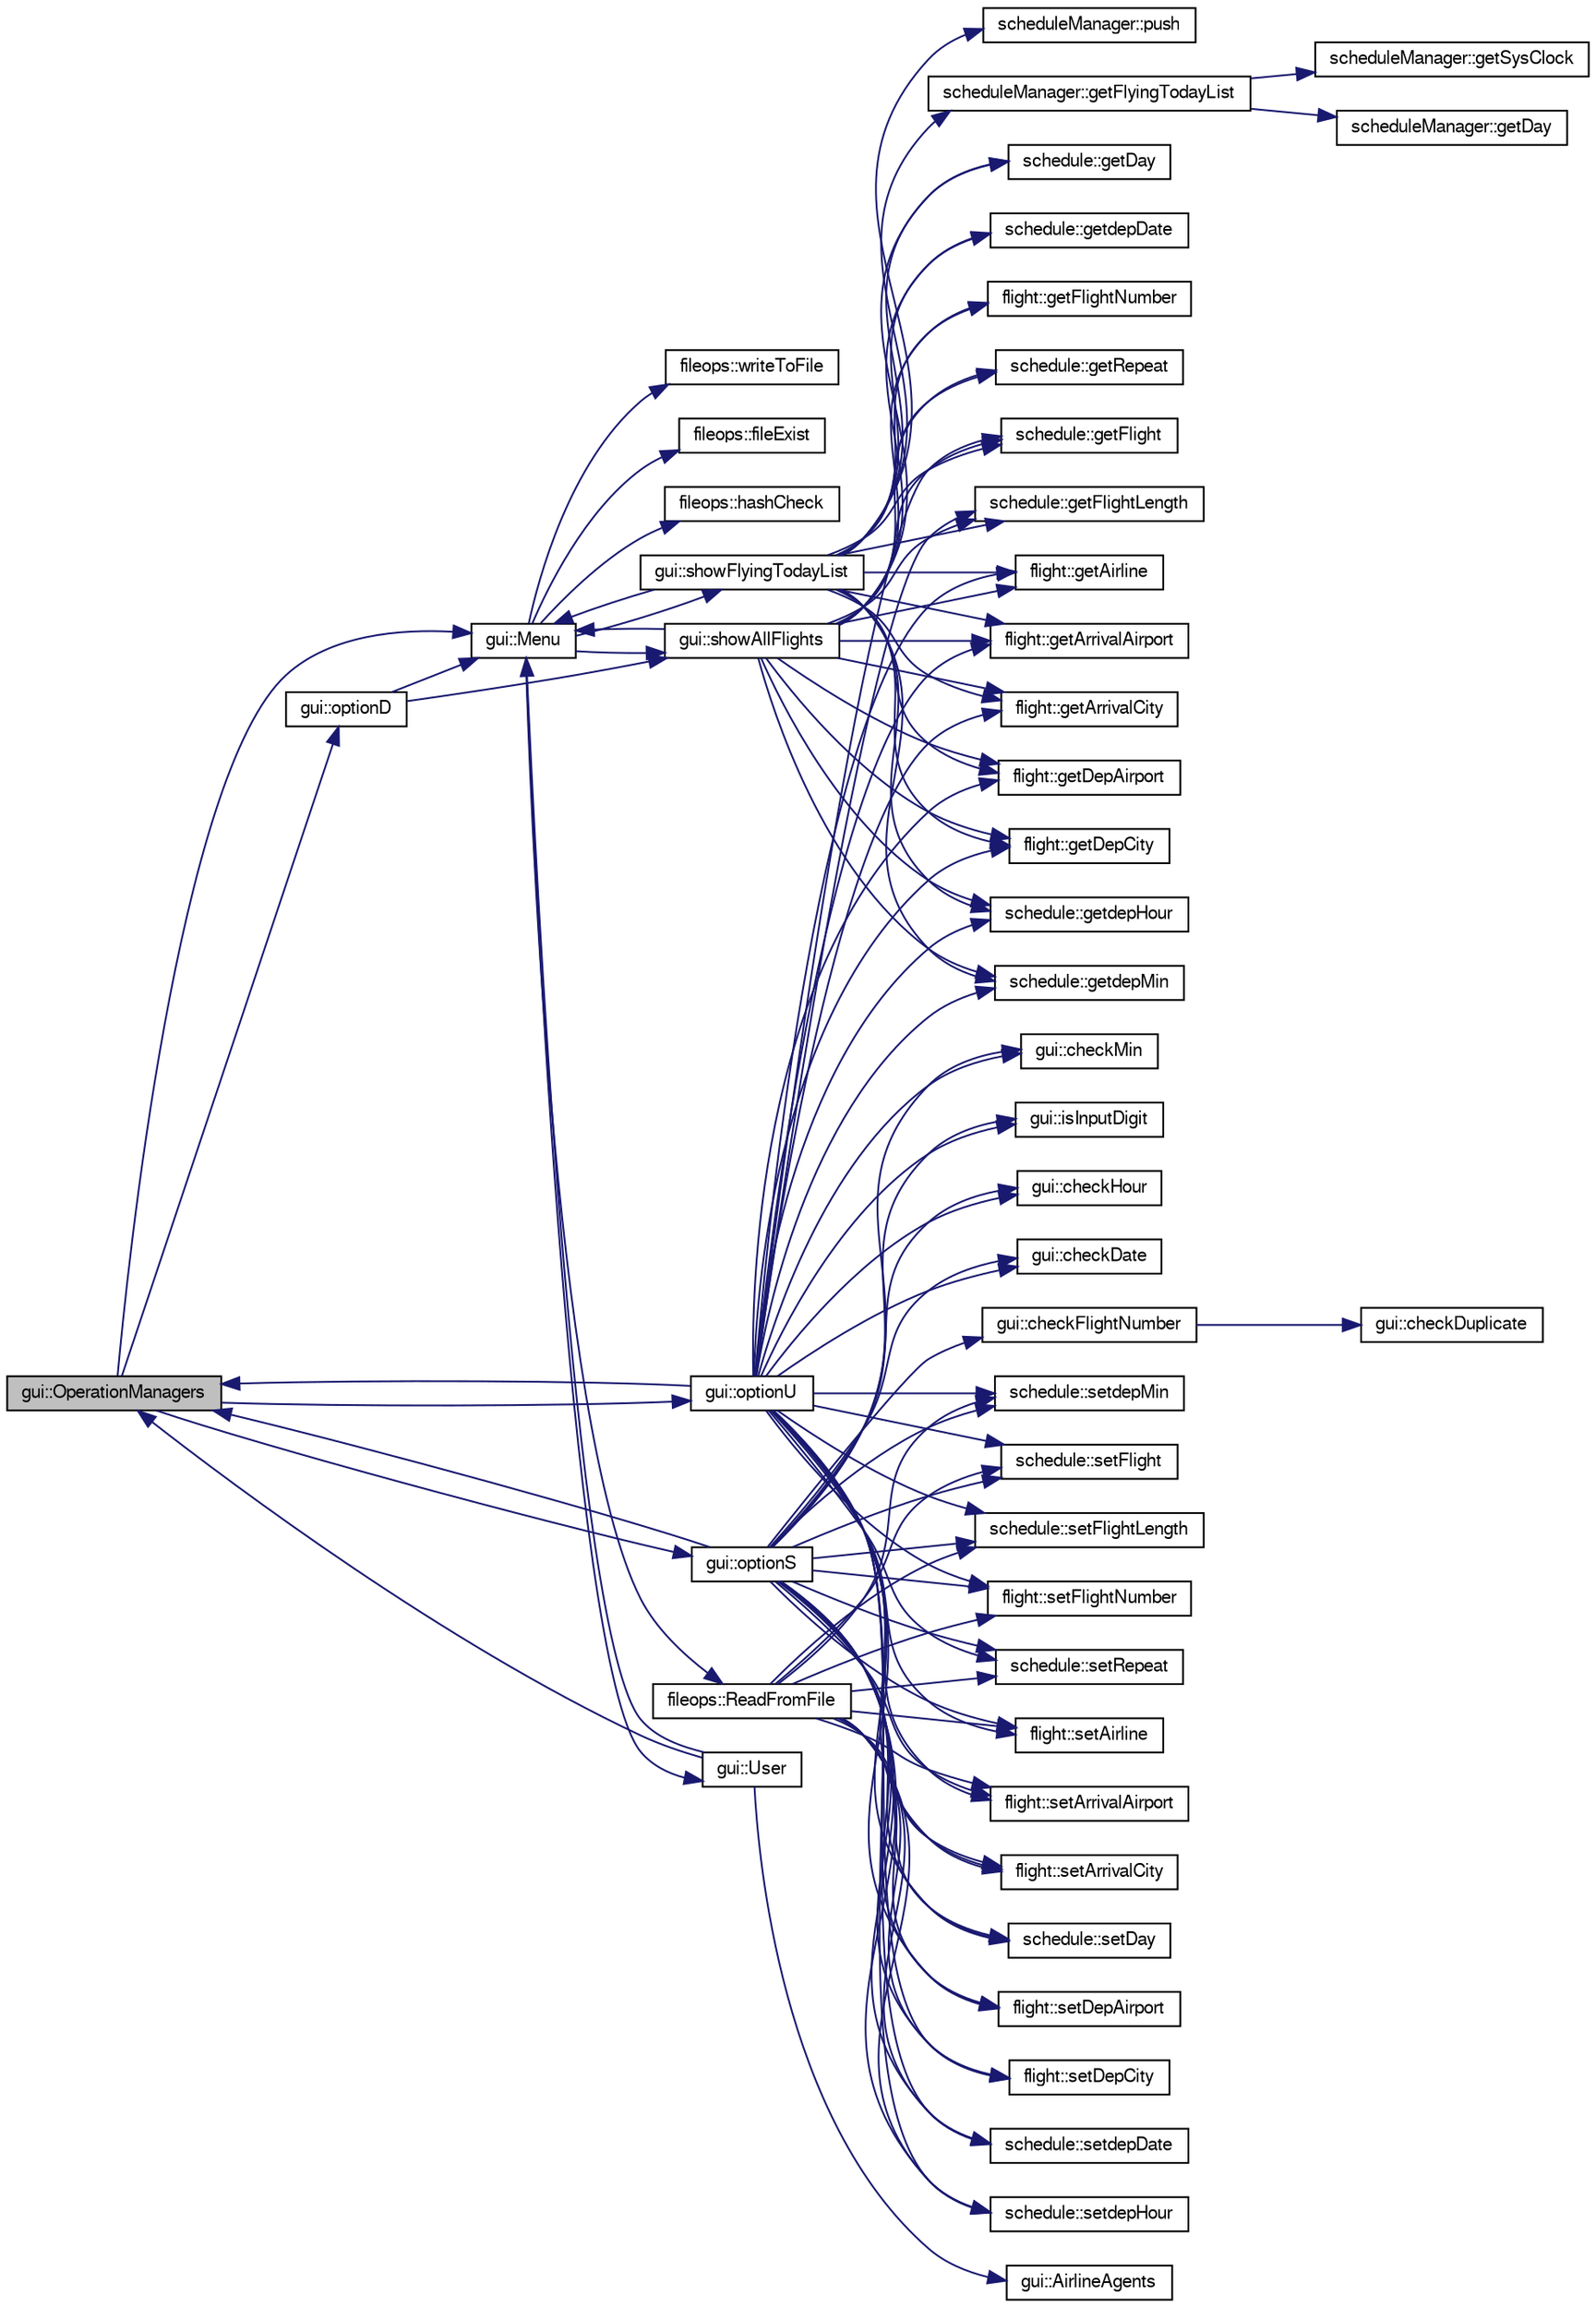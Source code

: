 digraph G
{
  edge [fontname="FreeSans",fontsize="10",labelfontname="FreeSans",labelfontsize="10"];
  node [fontname="FreeSans",fontsize="10",shape=record];
  rankdir=LR;
  Node1 [label="gui::OperationManagers",height=0.2,width=0.4,color="black", fillcolor="grey75", style="filled" fontcolor="black"];
  Node1 -> Node2 [color="midnightblue",fontsize="10",style="solid",fontname="FreeSans"];
  Node2 [label="gui::Menu",height=0.2,width=0.4,color="black", fillcolor="white", style="filled",URL="$classgui.html#a57cd3dc1eca1d8cb7aabb9fa75d79702"];
  Node2 -> Node3 [color="midnightblue",fontsize="10",style="solid",fontname="FreeSans"];
  Node3 [label="fileops::fileExist",height=0.2,width=0.4,color="black", fillcolor="white", style="filled",URL="$classfileops.html#ac05aff8afc2232d4407428a17177760d"];
  Node2 -> Node4 [color="midnightblue",fontsize="10",style="solid",fontname="FreeSans"];
  Node4 [label="fileops::hashCheck",height=0.2,width=0.4,color="black", fillcolor="white", style="filled",URL="$classfileops.html#a978fbcad1782aae513c2690bd43985c3",tooltip="constructor"];
  Node2 -> Node5 [color="midnightblue",fontsize="10",style="solid",fontname="FreeSans"];
  Node5 [label="fileops::ReadFromFile",height=0.2,width=0.4,color="black", fillcolor="white", style="filled",URL="$classfileops.html#ae29d933450817ab66cd743382ce65226"];
  Node5 -> Node6 [color="midnightblue",fontsize="10",style="solid",fontname="FreeSans"];
  Node6 [label="flight::setAirline",height=0.2,width=0.4,color="black", fillcolor="white", style="filled",URL="$classflight.html#a9b9d3cb6dafe910496a7203e53c003bc"];
  Node5 -> Node7 [color="midnightblue",fontsize="10",style="solid",fontname="FreeSans"];
  Node7 [label="flight::setArrivalAirport",height=0.2,width=0.4,color="black", fillcolor="white", style="filled",URL="$classflight.html#ab405d191d48815c5261fa308a3f9f52d"];
  Node5 -> Node8 [color="midnightblue",fontsize="10",style="solid",fontname="FreeSans"];
  Node8 [label="flight::setArrivalCity",height=0.2,width=0.4,color="black", fillcolor="white", style="filled",URL="$classflight.html#a2b85fd93fec21ae69e69672ade17792a"];
  Node5 -> Node9 [color="midnightblue",fontsize="10",style="solid",fontname="FreeSans"];
  Node9 [label="schedule::setDay",height=0.2,width=0.4,color="black", fillcolor="white", style="filled",URL="$classschedule.html#a22e87219c8294e9de8fbdaa54774b055"];
  Node5 -> Node10 [color="midnightblue",fontsize="10",style="solid",fontname="FreeSans"];
  Node10 [label="flight::setDepAirport",height=0.2,width=0.4,color="black", fillcolor="white", style="filled",URL="$classflight.html#a5a986561f3f4c327a8de2fe08531ba35"];
  Node5 -> Node11 [color="midnightblue",fontsize="10",style="solid",fontname="FreeSans"];
  Node11 [label="flight::setDepCity",height=0.2,width=0.4,color="black", fillcolor="white", style="filled",URL="$classflight.html#ae72ff1bc7737b1af276caea61f2064f2"];
  Node5 -> Node12 [color="midnightblue",fontsize="10",style="solid",fontname="FreeSans"];
  Node12 [label="schedule::setdepDate",height=0.2,width=0.4,color="black", fillcolor="white", style="filled",URL="$classschedule.html#ae6a17a326a61bb56a35d560ac8b19f30"];
  Node5 -> Node13 [color="midnightblue",fontsize="10",style="solid",fontname="FreeSans"];
  Node13 [label="schedule::setdepHour",height=0.2,width=0.4,color="black", fillcolor="white", style="filled",URL="$classschedule.html#a2ed0c928e820268243f50e87a9d3152b"];
  Node5 -> Node14 [color="midnightblue",fontsize="10",style="solid",fontname="FreeSans"];
  Node14 [label="schedule::setdepMin",height=0.2,width=0.4,color="black", fillcolor="white", style="filled",URL="$classschedule.html#a4388423852353550ad95e951a6d1a87e"];
  Node5 -> Node15 [color="midnightblue",fontsize="10",style="solid",fontname="FreeSans"];
  Node15 [label="schedule::setFlight",height=0.2,width=0.4,color="black", fillcolor="white", style="filled",URL="$classschedule.html#a87b22904a4a878fe9c9f543f03263455"];
  Node5 -> Node16 [color="midnightblue",fontsize="10",style="solid",fontname="FreeSans"];
  Node16 [label="schedule::setFlightLength",height=0.2,width=0.4,color="black", fillcolor="white", style="filled",URL="$classschedule.html#a4de86e70a6e4656d1ba33c33e5be6519"];
  Node5 -> Node17 [color="midnightblue",fontsize="10",style="solid",fontname="FreeSans"];
  Node17 [label="flight::setFlightNumber",height=0.2,width=0.4,color="black", fillcolor="white", style="filled",URL="$classflight.html#ad96b9c1b09264926e46b6da8fc09be16"];
  Node5 -> Node18 [color="midnightblue",fontsize="10",style="solid",fontname="FreeSans"];
  Node18 [label="schedule::setRepeat",height=0.2,width=0.4,color="black", fillcolor="white", style="filled",URL="$classschedule.html#ab3062e5b711d0598e8270d5dc2f691f5"];
  Node2 -> Node19 [color="midnightblue",fontsize="10",style="solid",fontname="FreeSans"];
  Node19 [label="gui::showAllFlights",height=0.2,width=0.4,color="black", fillcolor="white", style="filled",URL="$classgui.html#a5c6627bafacf8ced6dde1abc32e8dea8"];
  Node19 -> Node20 [color="midnightblue",fontsize="10",style="solid",fontname="FreeSans"];
  Node20 [label="flight::getAirline",height=0.2,width=0.4,color="black", fillcolor="white", style="filled",URL="$classflight.html#a9ddf1d9cbb17b5f4a86654780dc6f6db"];
  Node19 -> Node21 [color="midnightblue",fontsize="10",style="solid",fontname="FreeSans"];
  Node21 [label="flight::getArrivalAirport",height=0.2,width=0.4,color="black", fillcolor="white", style="filled",URL="$classflight.html#a297a137fdea7eef0b5f4914e76b17f2d"];
  Node19 -> Node22 [color="midnightblue",fontsize="10",style="solid",fontname="FreeSans"];
  Node22 [label="flight::getArrivalCity",height=0.2,width=0.4,color="black", fillcolor="white", style="filled",URL="$classflight.html#a38c3274dcd1b9415a7d38cca4608453f"];
  Node19 -> Node23 [color="midnightblue",fontsize="10",style="solid",fontname="FreeSans"];
  Node23 [label="schedule::getDay",height=0.2,width=0.4,color="black", fillcolor="white", style="filled",URL="$classschedule.html#a32249b03e48030f45f9f75660d6f1ad7"];
  Node19 -> Node24 [color="midnightblue",fontsize="10",style="solid",fontname="FreeSans"];
  Node24 [label="flight::getDepAirport",height=0.2,width=0.4,color="black", fillcolor="white", style="filled",URL="$classflight.html#a6c77d09e822b234d41e912541c23fbe0"];
  Node19 -> Node25 [color="midnightblue",fontsize="10",style="solid",fontname="FreeSans"];
  Node25 [label="flight::getDepCity",height=0.2,width=0.4,color="black", fillcolor="white", style="filled",URL="$classflight.html#a25b8b4c6cce5c8ae5e87fa2c5ffef5ac"];
  Node19 -> Node26 [color="midnightblue",fontsize="10",style="solid",fontname="FreeSans"];
  Node26 [label="schedule::getdepDate",height=0.2,width=0.4,color="black", fillcolor="white", style="filled",URL="$classschedule.html#a8fd090a01246197f1aaa4f9aac22671d"];
  Node19 -> Node27 [color="midnightblue",fontsize="10",style="solid",fontname="FreeSans"];
  Node27 [label="schedule::getdepHour",height=0.2,width=0.4,color="black", fillcolor="white", style="filled",URL="$classschedule.html#ac1e6bb6ba4cfd58fbf8d8eb7fe30e117"];
  Node19 -> Node28 [color="midnightblue",fontsize="10",style="solid",fontname="FreeSans"];
  Node28 [label="schedule::getdepMin",height=0.2,width=0.4,color="black", fillcolor="white", style="filled",URL="$classschedule.html#ac73eb663a5152f7ac2b84784b1d02c42"];
  Node19 -> Node29 [color="midnightblue",fontsize="10",style="solid",fontname="FreeSans"];
  Node29 [label="schedule::getFlight",height=0.2,width=0.4,color="black", fillcolor="white", style="filled",URL="$classschedule.html#a8c865ae254229485909b69d0b2a0be29"];
  Node19 -> Node30 [color="midnightblue",fontsize="10",style="solid",fontname="FreeSans"];
  Node30 [label="schedule::getFlightLength",height=0.2,width=0.4,color="black", fillcolor="white", style="filled",URL="$classschedule.html#aa5d8f40511d51bd0c8325efffa3d58ba"];
  Node19 -> Node31 [color="midnightblue",fontsize="10",style="solid",fontname="FreeSans"];
  Node31 [label="flight::getFlightNumber",height=0.2,width=0.4,color="black", fillcolor="white", style="filled",URL="$classflight.html#a2e703a5681d3d5b9bbd0756e773dd611"];
  Node19 -> Node32 [color="midnightblue",fontsize="10",style="solid",fontname="FreeSans"];
  Node32 [label="schedule::getRepeat",height=0.2,width=0.4,color="black", fillcolor="white", style="filled",URL="$classschedule.html#a6b8d60e7ad5ad6800834655e197d5b94"];
  Node19 -> Node2 [color="midnightblue",fontsize="10",style="solid",fontname="FreeSans"];
  Node2 -> Node33 [color="midnightblue",fontsize="10",style="solid",fontname="FreeSans"];
  Node33 [label="gui::showFlyingTodayList",height=0.2,width=0.4,color="black", fillcolor="white", style="filled",URL="$classgui.html#ad42a2964e4ab71b2f1df11bf0f193d4d"];
  Node33 -> Node20 [color="midnightblue",fontsize="10",style="solid",fontname="FreeSans"];
  Node33 -> Node21 [color="midnightblue",fontsize="10",style="solid",fontname="FreeSans"];
  Node33 -> Node22 [color="midnightblue",fontsize="10",style="solid",fontname="FreeSans"];
  Node33 -> Node23 [color="midnightblue",fontsize="10",style="solid",fontname="FreeSans"];
  Node33 -> Node24 [color="midnightblue",fontsize="10",style="solid",fontname="FreeSans"];
  Node33 -> Node25 [color="midnightblue",fontsize="10",style="solid",fontname="FreeSans"];
  Node33 -> Node26 [color="midnightblue",fontsize="10",style="solid",fontname="FreeSans"];
  Node33 -> Node27 [color="midnightblue",fontsize="10",style="solid",fontname="FreeSans"];
  Node33 -> Node28 [color="midnightblue",fontsize="10",style="solid",fontname="FreeSans"];
  Node33 -> Node29 [color="midnightblue",fontsize="10",style="solid",fontname="FreeSans"];
  Node33 -> Node30 [color="midnightblue",fontsize="10",style="solid",fontname="FreeSans"];
  Node33 -> Node31 [color="midnightblue",fontsize="10",style="solid",fontname="FreeSans"];
  Node33 -> Node34 [color="midnightblue",fontsize="10",style="solid",fontname="FreeSans"];
  Node34 [label="scheduleManager::getFlyingTodayList",height=0.2,width=0.4,color="black", fillcolor="white", style="filled",URL="$classschedule_manager.html#ac14bdd4f7cf9378f5f7731bdb4f4feed"];
  Node34 -> Node35 [color="midnightblue",fontsize="10",style="solid",fontname="FreeSans"];
  Node35 [label="scheduleManager::getDay",height=0.2,width=0.4,color="black", fillcolor="white", style="filled",URL="$classschedule_manager.html#a3966fa1465cc27bd75d74558a8d43e51"];
  Node34 -> Node36 [color="midnightblue",fontsize="10",style="solid",fontname="FreeSans"];
  Node36 [label="scheduleManager::getSysClock",height=0.2,width=0.4,color="black", fillcolor="white", style="filled",URL="$classschedule_manager.html#a3bb6686e4e82220feb2bf106315572ef"];
  Node33 -> Node32 [color="midnightblue",fontsize="10",style="solid",fontname="FreeSans"];
  Node33 -> Node2 [color="midnightblue",fontsize="10",style="solid",fontname="FreeSans"];
  Node33 -> Node37 [color="midnightblue",fontsize="10",style="solid",fontname="FreeSans"];
  Node37 [label="scheduleManager::push",height=0.2,width=0.4,color="black", fillcolor="white", style="filled",URL="$classschedule_manager.html#aabdd03416794dff46ee01c8e53799fe5"];
  Node2 -> Node38 [color="midnightblue",fontsize="10",style="solid",fontname="FreeSans"];
  Node38 [label="gui::User",height=0.2,width=0.4,color="black", fillcolor="white", style="filled",URL="$classgui.html#a3c2584790da727b2c2fabc178c449ea3"];
  Node38 -> Node39 [color="midnightblue",fontsize="10",style="solid",fontname="FreeSans"];
  Node39 [label="gui::AirlineAgents",height=0.2,width=0.4,color="black", fillcolor="white", style="filled",URL="$classgui.html#ae39757d1c6bdbfa938dbe3226a36febb"];
  Node38 -> Node2 [color="midnightblue",fontsize="10",style="solid",fontname="FreeSans"];
  Node38 -> Node1 [color="midnightblue",fontsize="10",style="solid",fontname="FreeSans"];
  Node2 -> Node40 [color="midnightblue",fontsize="10",style="solid",fontname="FreeSans"];
  Node40 [label="fileops::writeToFile",height=0.2,width=0.4,color="black", fillcolor="white", style="filled",URL="$classfileops.html#a19786cd653a381ba6b185cfbab4efb0a"];
  Node1 -> Node41 [color="midnightblue",fontsize="10",style="solid",fontname="FreeSans"];
  Node41 [label="gui::optionD",height=0.2,width=0.4,color="black", fillcolor="white", style="filled",URL="$classgui.html#a0534e0904bd2e2e3694e3da5396d1339"];
  Node41 -> Node2 [color="midnightblue",fontsize="10",style="solid",fontname="FreeSans"];
  Node41 -> Node19 [color="midnightblue",fontsize="10",style="solid",fontname="FreeSans"];
  Node1 -> Node42 [color="midnightblue",fontsize="10",style="solid",fontname="FreeSans"];
  Node42 [label="gui::optionS",height=0.2,width=0.4,color="black", fillcolor="white", style="filled",URL="$classgui.html#afa7a5fc9b6f835a69a0c8433711fad57"];
  Node42 -> Node43 [color="midnightblue",fontsize="10",style="solid",fontname="FreeSans"];
  Node43 [label="gui::checkDate",height=0.2,width=0.4,color="black", fillcolor="white", style="filled",URL="$classgui.html#a1fd54934da3b21ecc179ab7faf54eea2"];
  Node42 -> Node44 [color="midnightblue",fontsize="10",style="solid",fontname="FreeSans"];
  Node44 [label="gui::checkFlightNumber",height=0.2,width=0.4,color="black", fillcolor="white", style="filled",URL="$classgui.html#a68a8c8fdbcf6ca93ea3d1233443b185c"];
  Node44 -> Node45 [color="midnightblue",fontsize="10",style="solid",fontname="FreeSans"];
  Node45 [label="gui::checkDuplicate",height=0.2,width=0.4,color="black", fillcolor="white", style="filled",URL="$classgui.html#a56286e7605a615ea09443ea66f3eca58"];
  Node42 -> Node46 [color="midnightblue",fontsize="10",style="solid",fontname="FreeSans"];
  Node46 [label="gui::checkHour",height=0.2,width=0.4,color="black", fillcolor="white", style="filled",URL="$classgui.html#a0fb5a970bd3101f1fb83eba432aef754"];
  Node42 -> Node47 [color="midnightblue",fontsize="10",style="solid",fontname="FreeSans"];
  Node47 [label="gui::checkMin",height=0.2,width=0.4,color="black", fillcolor="white", style="filled",URL="$classgui.html#ae702b9f87e2f9074cd30eeccb6150887"];
  Node42 -> Node48 [color="midnightblue",fontsize="10",style="solid",fontname="FreeSans"];
  Node48 [label="gui::isInputDigit",height=0.2,width=0.4,color="black", fillcolor="white", style="filled",URL="$classgui.html#a57cb6f9802b7fa6a73fb43e71c4e84af"];
  Node42 -> Node1 [color="midnightblue",fontsize="10",style="solid",fontname="FreeSans"];
  Node42 -> Node6 [color="midnightblue",fontsize="10",style="solid",fontname="FreeSans"];
  Node42 -> Node7 [color="midnightblue",fontsize="10",style="solid",fontname="FreeSans"];
  Node42 -> Node8 [color="midnightblue",fontsize="10",style="solid",fontname="FreeSans"];
  Node42 -> Node9 [color="midnightblue",fontsize="10",style="solid",fontname="FreeSans"];
  Node42 -> Node10 [color="midnightblue",fontsize="10",style="solid",fontname="FreeSans"];
  Node42 -> Node11 [color="midnightblue",fontsize="10",style="solid",fontname="FreeSans"];
  Node42 -> Node12 [color="midnightblue",fontsize="10",style="solid",fontname="FreeSans"];
  Node42 -> Node13 [color="midnightblue",fontsize="10",style="solid",fontname="FreeSans"];
  Node42 -> Node14 [color="midnightblue",fontsize="10",style="solid",fontname="FreeSans"];
  Node42 -> Node15 [color="midnightblue",fontsize="10",style="solid",fontname="FreeSans"];
  Node42 -> Node16 [color="midnightblue",fontsize="10",style="solid",fontname="FreeSans"];
  Node42 -> Node17 [color="midnightblue",fontsize="10",style="solid",fontname="FreeSans"];
  Node42 -> Node18 [color="midnightblue",fontsize="10",style="solid",fontname="FreeSans"];
  Node1 -> Node49 [color="midnightblue",fontsize="10",style="solid",fontname="FreeSans"];
  Node49 [label="gui::optionU",height=0.2,width=0.4,color="black", fillcolor="white", style="filled",URL="$classgui.html#ad6587b34a7c6f8c087af1665f5dd7b71",tooltip="!needs to be error checked"];
  Node49 -> Node43 [color="midnightblue",fontsize="10",style="solid",fontname="FreeSans"];
  Node49 -> Node46 [color="midnightblue",fontsize="10",style="solid",fontname="FreeSans"];
  Node49 -> Node47 [color="midnightblue",fontsize="10",style="solid",fontname="FreeSans"];
  Node49 -> Node20 [color="midnightblue",fontsize="10",style="solid",fontname="FreeSans"];
  Node49 -> Node21 [color="midnightblue",fontsize="10",style="solid",fontname="FreeSans"];
  Node49 -> Node22 [color="midnightblue",fontsize="10",style="solid",fontname="FreeSans"];
  Node49 -> Node24 [color="midnightblue",fontsize="10",style="solid",fontname="FreeSans"];
  Node49 -> Node25 [color="midnightblue",fontsize="10",style="solid",fontname="FreeSans"];
  Node49 -> Node27 [color="midnightblue",fontsize="10",style="solid",fontname="FreeSans"];
  Node49 -> Node28 [color="midnightblue",fontsize="10",style="solid",fontname="FreeSans"];
  Node49 -> Node29 [color="midnightblue",fontsize="10",style="solid",fontname="FreeSans"];
  Node49 -> Node30 [color="midnightblue",fontsize="10",style="solid",fontname="FreeSans"];
  Node49 -> Node48 [color="midnightblue",fontsize="10",style="solid",fontname="FreeSans"];
  Node49 -> Node1 [color="midnightblue",fontsize="10",style="solid",fontname="FreeSans"];
  Node49 -> Node6 [color="midnightblue",fontsize="10",style="solid",fontname="FreeSans"];
  Node49 -> Node7 [color="midnightblue",fontsize="10",style="solid",fontname="FreeSans"];
  Node49 -> Node8 [color="midnightblue",fontsize="10",style="solid",fontname="FreeSans"];
  Node49 -> Node9 [color="midnightblue",fontsize="10",style="solid",fontname="FreeSans"];
  Node49 -> Node10 [color="midnightblue",fontsize="10",style="solid",fontname="FreeSans"];
  Node49 -> Node11 [color="midnightblue",fontsize="10",style="solid",fontname="FreeSans"];
  Node49 -> Node12 [color="midnightblue",fontsize="10",style="solid",fontname="FreeSans"];
  Node49 -> Node13 [color="midnightblue",fontsize="10",style="solid",fontname="FreeSans"];
  Node49 -> Node14 [color="midnightblue",fontsize="10",style="solid",fontname="FreeSans"];
  Node49 -> Node15 [color="midnightblue",fontsize="10",style="solid",fontname="FreeSans"];
  Node49 -> Node16 [color="midnightblue",fontsize="10",style="solid",fontname="FreeSans"];
  Node49 -> Node17 [color="midnightblue",fontsize="10",style="solid",fontname="FreeSans"];
  Node49 -> Node18 [color="midnightblue",fontsize="10",style="solid",fontname="FreeSans"];
}
